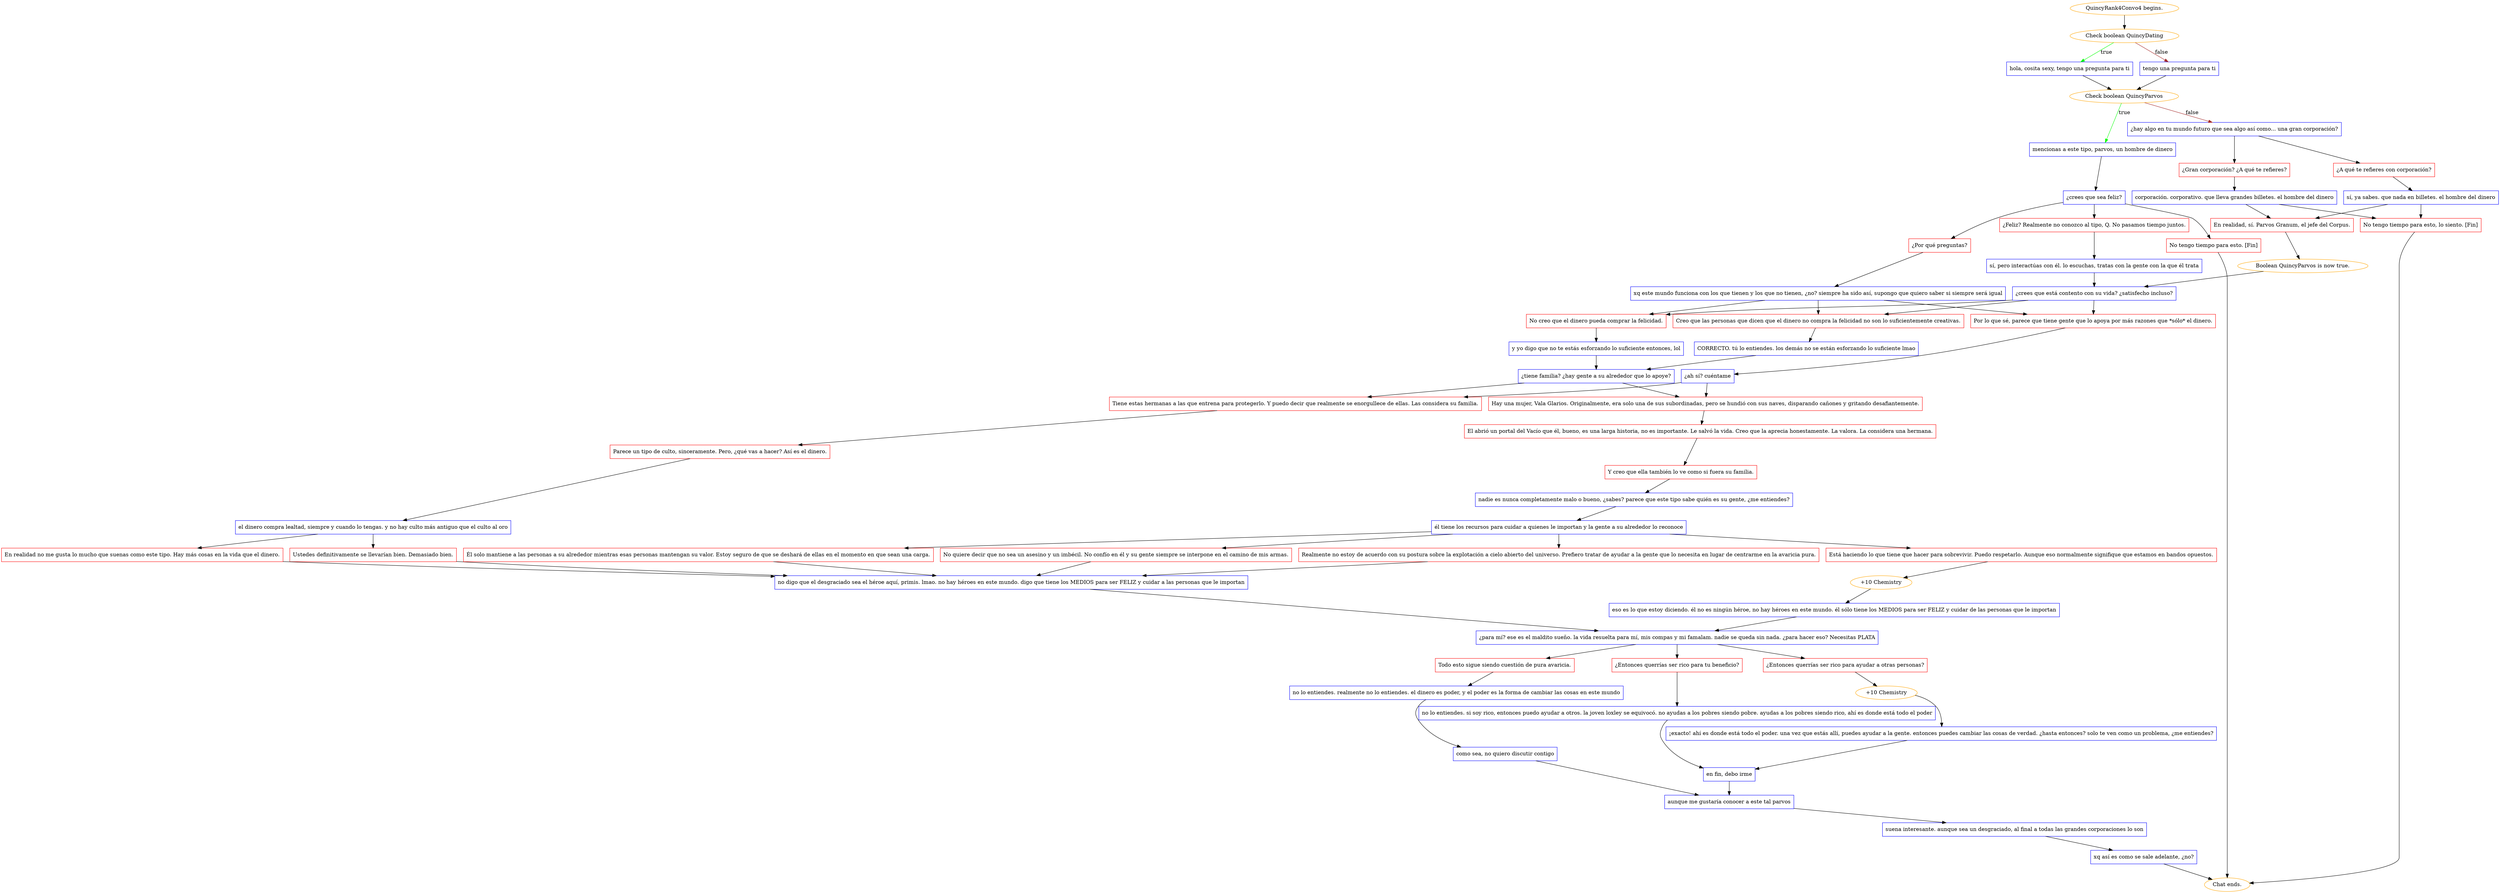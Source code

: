 digraph {
	"QuincyRank4Convo4 begins." [color=orange];
		"QuincyRank4Convo4 begins." -> j1225974393;
	j1225974393 [label="Check boolean QuincyDating",color=orange];
		j1225974393 -> j292501046 [label=true,color=green];
		j1225974393 -> j3992338949 [label=false,color=brown];
	j292501046 [label="hola, cosita sexy, tengo una pregunta para ti",shape=box,color=blue];
		j292501046 -> j729270467;
	j3992338949 [label="tengo una pregunta para ti",shape=box,color=blue];
		j3992338949 -> j729270467;
	j729270467 [label="Check boolean QuincyParvos",color=orange];
		j729270467 -> j741624489 [label=true,color=green];
		j729270467 -> j3057384963 [label=false,color=brown];
	j741624489 [label="mencionas a este tipo, parvos, un hombre de dinero",shape=box,color=blue];
		j741624489 -> j3630047724;
	j3057384963 [label="¿hay algo en tu mundo futuro que sea algo así como... una gran corporación?",shape=box,color=blue];
		j3057384963 -> j2268939221;
		j3057384963 -> j2140380631;
	j3630047724 [label="¿crees que sea feliz?",shape=box,color=blue];
		j3630047724 -> j3728667930;
		j3630047724 -> j144888053;
		j3630047724 -> j2053956602;
	j2268939221 [label="¿Gran corporación? ¿A qué te refieres?",shape=box,color=red];
		j2268939221 -> j1548407490;
	j2140380631 [label="¿A qué te refieres con corporación?",shape=box,color=red];
		j2140380631 -> j2420252864;
	j3728667930 [label="¿Feliz? Realmente no conozco al tipo, Q. No pasamos tiempo juntos.",shape=box,color=red];
		j3728667930 -> j2849059603;
	j144888053 [label="¿Por qué preguntas?",shape=box,color=red];
		j144888053 -> j3593047309;
	j2053956602 [label="No tengo tiempo para esto. [Fin]",shape=box,color=red];
		j2053956602 -> "Chat ends.";
	j1548407490 [label="corporación. corporativo. que lleva grandes billetes. el hombre del dinero",shape=box,color=blue];
		j1548407490 -> j411647734;
		j1548407490 -> j2653018269;
	j2420252864 [label="sí, ya sabes. que nada en billetes. el hombre del dinero",shape=box,color=blue];
		j2420252864 -> j411647734;
		j2420252864 -> j2653018269;
	j2849059603 [label="sí, pero interactúas con él. lo escuchas, tratas con la gente con la que él trata",shape=box,color=blue];
		j2849059603 -> j3439671266;
	j3593047309 [label="xq este mundo funciona con los que tienen y los que no tienen, ¿no? siempre ha sido así, supongo que quiero saber si siempre será igual",shape=box,color=blue];
		j3593047309 -> j1877075101;
		j3593047309 -> j1233279726;
		j3593047309 -> j1443051214;
	"Chat ends." [color=orange];
	j411647734 [label="En realidad, sí. Parvos Granum, el jefe del Corpus.",shape=box,color=red];
		j411647734 -> j3209920889;
	j2653018269 [label="No tengo tiempo para esto, lo siento. [Fin]",shape=box,color=red];
		j2653018269 -> "Chat ends.";
	j3439671266 [label="¿crees que está contento con su vida? ¿satisfecho incluso?",shape=box,color=blue];
		j3439671266 -> j1877075101;
		j3439671266 -> j1233279726;
		j3439671266 -> j1443051214;
	j1877075101 [label="No creo que el dinero pueda comprar la felicidad.",shape=box,color=red];
		j1877075101 -> j2751388304;
	j1233279726 [label="Creo que las personas que dicen que el dinero no compra la felicidad no son lo suficientemente creativas.",shape=box,color=red];
		j1233279726 -> j3440316845;
	j1443051214 [label="Por lo que sé, parece que tiene gente que lo apoya por más razones que *sólo* el dinero.",shape=box,color=red];
		j1443051214 -> j147933601;
	j3209920889 [label="Boolean QuincyParvos is now true.",color=orange];
		j3209920889 -> j3439671266;
	j2751388304 [label="y yo digo que no te estás esforzando lo suficiente entonces, lol",shape=box,color=blue];
		j2751388304 -> j810804145;
	j3440316845 [label="CORRECTO. tú lo entiendes. los demás no se están esforzando lo suficiente lmao",shape=box,color=blue];
		j3440316845 -> j810804145;
	j147933601 [label="¿ah sí? cuéntame",shape=box,color=blue];
		j147933601 -> j4157323658;
		j147933601 -> j3241783524;
	j810804145 [label="¿tiene familia? ¿hay gente a su alrededor que lo apoye?",shape=box,color=blue];
		j810804145 -> j4157323658;
		j810804145 -> j3241783524;
	j4157323658 [label="Hay una mujer, Vala Glarios. Originalmente, era solo una de sus subordinadas, pero se hundió con sus naves, disparando cañones y gritando desafiantemente.",shape=box,color=red];
		j4157323658 -> j496303429;
	j3241783524 [label="Tiene estas hermanas a las que entrena para protegerlo. Y puedo decir que realmente se enorgullece de ellas. Las considera su familia.",shape=box,color=red];
		j3241783524 -> j2714890562;
	j496303429 [label="El abrió un portal del Vacío que él, bueno, es una larga historia, no es importante. Le salvó la vida. Creo que la aprecia honestamente. La valora. La considera una hermana.",shape=box,color=red];
		j496303429 -> j535944517;
	j2714890562 [label="Parece un tipo de culto, sinceramente. Pero, ¿qué vas a hacer? Así es el dinero.",shape=box,color=red];
		j2714890562 -> j1119730688;
	j535944517 [label="Y creo que ella también lo ve como si fuera su familia.",shape=box,color=red];
		j535944517 -> j1732626974;
	j1119730688 [label="el dinero compra lealtad, siempre y cuando lo tengas. y no hay culto más antiguo que el culto al oro",shape=box,color=blue];
		j1119730688 -> j2671442822;
		j1119730688 -> j4259632380;
	j1732626974 [label="nadie es nunca completamente malo o bueno, ¿sabes? parece que este tipo sabe quién es su gente, ¿me entiendes?",shape=box,color=blue];
		j1732626974 -> j2331196009;
	j2671442822 [label="En realidad no me gusta lo mucho que suenas como este tipo. Hay más cosas en la vida que el dinero.",shape=box,color=red];
		j2671442822 -> j3966305790;
	j4259632380 [label="Ustedes definitivamente se llevarían bien. Demasiado bien.",shape=box,color=red];
		j4259632380 -> j3966305790;
	j2331196009 [label="él tiene los recursos para cuidar a quienes le importan y la gente a su alrededor lo reconoce",shape=box,color=blue];
		j2331196009 -> j1370330223;
		j2331196009 -> j2658577292;
		j2331196009 -> j4117673888;
		j2331196009 -> j1426743950;
	j3966305790 [label="no digo que el desgraciado sea el héroe aquí, primis. lmao. no hay héroes en este mundo. digo que tiene los MEDIOS para ser FELIZ y cuidar a las personas que le importan",shape=box,color=blue];
		j3966305790 -> j2056043315;
	j1370330223 [label="Está haciendo lo que tiene que hacer para sobrevivir. Puedo respetarlo. Aunque eso normalmente signifique que estamos en bandos opuestos.",shape=box,color=red];
		j1370330223 -> j338943492;
	j2658577292 [label="Él solo mantiene a las personas a su alrededor mientras esas personas mantengan su valor. Estoy seguro de que se deshará de ellas en el momento en que sean una carga.",shape=box,color=red];
		j2658577292 -> j3966305790;
	j4117673888 [label="No quiere decir que no sea un asesino y un imbécil. No confío en él y su gente siempre se interpone en el camino de mis armas.",shape=box,color=red];
		j4117673888 -> j3966305790;
	j1426743950 [label="Realmente no estoy de acuerdo con su postura sobre la explotación a cielo abierto del universo. Prefiero tratar de ayudar a la gente que lo necesita en lugar de centrarme en la avaricia pura.",shape=box,color=red];
		j1426743950 -> j3966305790;
	j2056043315 [label="¿para mí? ese es el maldito sueño. la vida resuelta para mí, mis compas y mi famalam. nadie se queda sin nada. ¿para hacer eso? Necesitas PLATA",shape=box,color=blue];
		j2056043315 -> j1282703824;
		j2056043315 -> j2187392193;
		j2056043315 -> j1577651706;
	j338943492 [label="+10 Chemistry",color=orange];
		j338943492 -> j4271283689;
	j1282703824 [label="¿Entonces querrías ser rico para ayudar a otras personas?",shape=box,color=red];
		j1282703824 -> j3234697463;
	j2187392193 [label="¿Entonces querrías ser rico para tu beneficio?",shape=box,color=red];
		j2187392193 -> j610779522;
	j1577651706 [label="Todo esto sigue siendo cuestión de pura avaricia.",shape=box,color=red];
		j1577651706 -> j4012305911;
	j4271283689 [label="eso es lo que estoy diciendo. él no es ningún héroe, no hay héroes en este mundo. él sólo tiene los MEDIOS para ser FELIZ y cuidar de las personas que le importan",shape=box,color=blue];
		j4271283689 -> j2056043315;
	j3234697463 [label="+10 Chemistry",color=orange];
		j3234697463 -> j2495175458;
	j610779522 [label="no lo entiendes. si soy rico, entonces puedo ayudar a otros. la joven loxley se equivocó. no ayudas a los pobres siendo pobre. ayudas a los pobres siendo rico, ahí es donde está todo el poder",shape=box,color=blue];
		j610779522 -> j645624820;
	j4012305911 [label="no lo entiendes. realmente no lo entiendes. el dinero es poder, y el poder es la forma de cambiar las cosas en este mundo",shape=box,color=blue];
		j4012305911 -> j435535088;
	j2495175458 [label="¡exacto! ahí es donde está todo el poder. una vez que estás allí, puedes ayudar a la gente. entonces puedes cambiar las cosas de verdad. ¿hasta entonces? solo te ven como un problema, ¿me entiendes?",shape=box,color=blue];
		j2495175458 -> j645624820;
	j645624820 [label="en fin, debo irme",shape=box,color=blue];
		j645624820 -> j2650129937;
	j435535088 [label="como sea, no quiero discutir contigo",shape=box,color=blue];
		j435535088 -> j2650129937;
	j2650129937 [label="aunque me gustaría conocer a este tal parvos",shape=box,color=blue];
		j2650129937 -> j2217030222;
	j2217030222 [label="suena interesante. aunque sea un desgraciado, al final a todas las grandes corporaciones lo son",shape=box,color=blue];
		j2217030222 -> j90867532;
	j90867532 [label="xq así es como se sale adelante, ¿no?",shape=box,color=blue];
		j90867532 -> "Chat ends.";
}